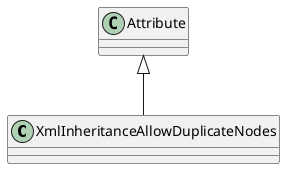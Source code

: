 @startuml
class XmlInheritanceAllowDuplicateNodes {
}
Attribute <|-- XmlInheritanceAllowDuplicateNodes
@enduml
